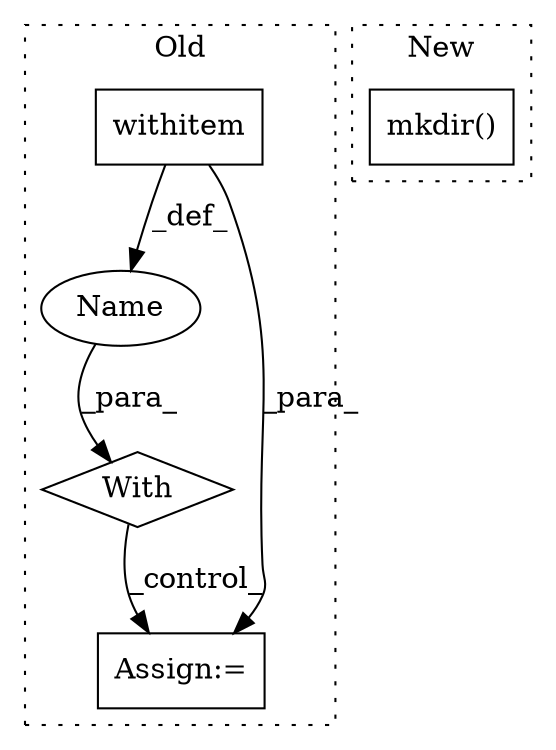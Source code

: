 digraph G {
subgraph cluster0 {
1 [label="With" a="39" s="3332,3345" l="5,36" shape="diamond"];
3 [label="withitem" a="49" s="3337" l="8" shape="box"];
4 [label="Name" a="87" s="3370" l="1" shape="ellipse"];
5 [label="Assign:=" a="68" s="3388" l="3" shape="box"];
label = "Old";
style="dotted";
}
subgraph cluster1 {
2 [label="mkdir()" a="75" s="3180" l="15" shape="box"];
label = "New";
style="dotted";
}
1 -> 5 [label="_control_"];
3 -> 4 [label="_def_"];
3 -> 5 [label="_para_"];
4 -> 1 [label="_para_"];
}